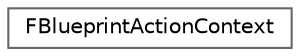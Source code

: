 digraph "Graphical Class Hierarchy"
{
 // INTERACTIVE_SVG=YES
 // LATEX_PDF_SIZE
  bgcolor="transparent";
  edge [fontname=Helvetica,fontsize=10,labelfontname=Helvetica,labelfontsize=10];
  node [fontname=Helvetica,fontsize=10,shape=box,height=0.2,width=0.4];
  rankdir="LR";
  Node0 [id="Node000000",label="FBlueprintActionContext",height=0.2,width=0.4,color="grey40", fillcolor="white", style="filled",URL="$d9/dff/structFBlueprintActionContext.html",tooltip=" "];
}
